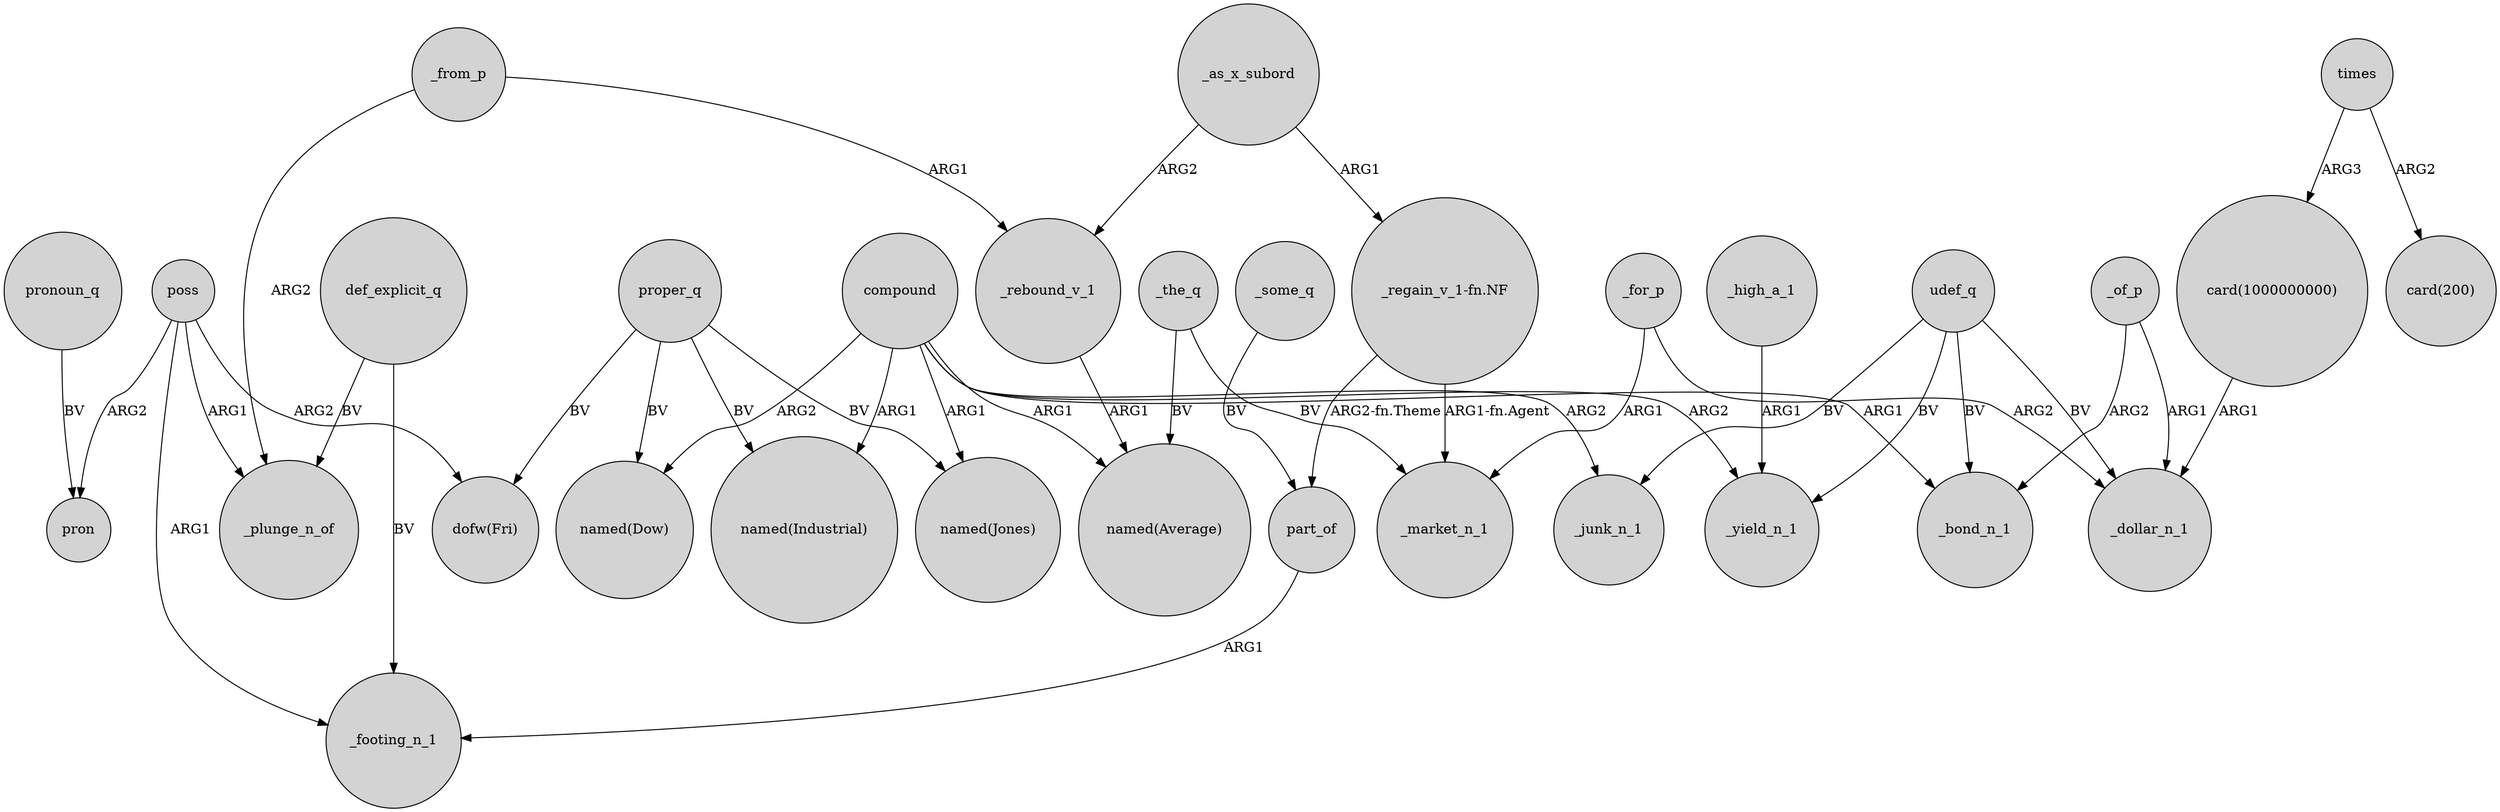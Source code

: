 digraph {
	node [shape=circle style=filled]
	compound -> "named(Industrial)" [label=ARG1]
	proper_q -> "dofw(Fri)" [label=BV]
	poss -> pron [label=ARG2]
	compound -> "named(Dow)" [label=ARG2]
	_for_p -> _dollar_n_1 [label=ARG2]
	_of_p -> _dollar_n_1 [label=ARG1]
	compound -> _bond_n_1 [label=ARG1]
	proper_q -> "named(Dow)" [label=BV]
	_of_p -> _bond_n_1 [label=ARG2]
	compound -> _junk_n_1 [label=ARG2]
	compound -> "named(Average)" [label=ARG1]
	_as_x_subord -> _rebound_v_1 [label=ARG2]
	_for_p -> _market_n_1 [label=ARG1]
	poss -> _plunge_n_of [label=ARG1]
	times -> "card(1000000000)" [label=ARG3]
	_some_q -> part_of [label=BV]
	udef_q -> _junk_n_1 [label=BV]
	def_explicit_q -> _plunge_n_of [label=BV]
	pronoun_q -> pron [label=BV]
	poss -> "dofw(Fri)" [label=ARG2]
	_as_x_subord -> "_regain_v_1-fn.NF" [label=ARG1]
	udef_q -> _bond_n_1 [label=BV]
	proper_q -> "named(Industrial)" [label=BV]
	proper_q -> "named(Jones)" [label=BV]
	times -> "card(200)" [label=ARG2]
	_rebound_v_1 -> "named(Average)" [label=ARG1]
	_high_a_1 -> _yield_n_1 [label=ARG1]
	"_regain_v_1-fn.NF" -> part_of [label="ARG2-fn.Theme"]
	poss -> _footing_n_1 [label=ARG1]
	"card(1000000000)" -> _dollar_n_1 [label=ARG1]
	def_explicit_q -> _footing_n_1 [label=BV]
	_the_q -> _market_n_1 [label=BV]
	compound -> _yield_n_1 [label=ARG2]
	"_regain_v_1-fn.NF" -> _market_n_1 [label="ARG1-fn.Agent"]
	part_of -> _footing_n_1 [label=ARG1]
	_the_q -> "named(Average)" [label=BV]
	compound -> "named(Jones)" [label=ARG1]
	udef_q -> _yield_n_1 [label=BV]
	_from_p -> _plunge_n_of [label=ARG2]
	udef_q -> _dollar_n_1 [label=BV]
	_from_p -> _rebound_v_1 [label=ARG1]
}
